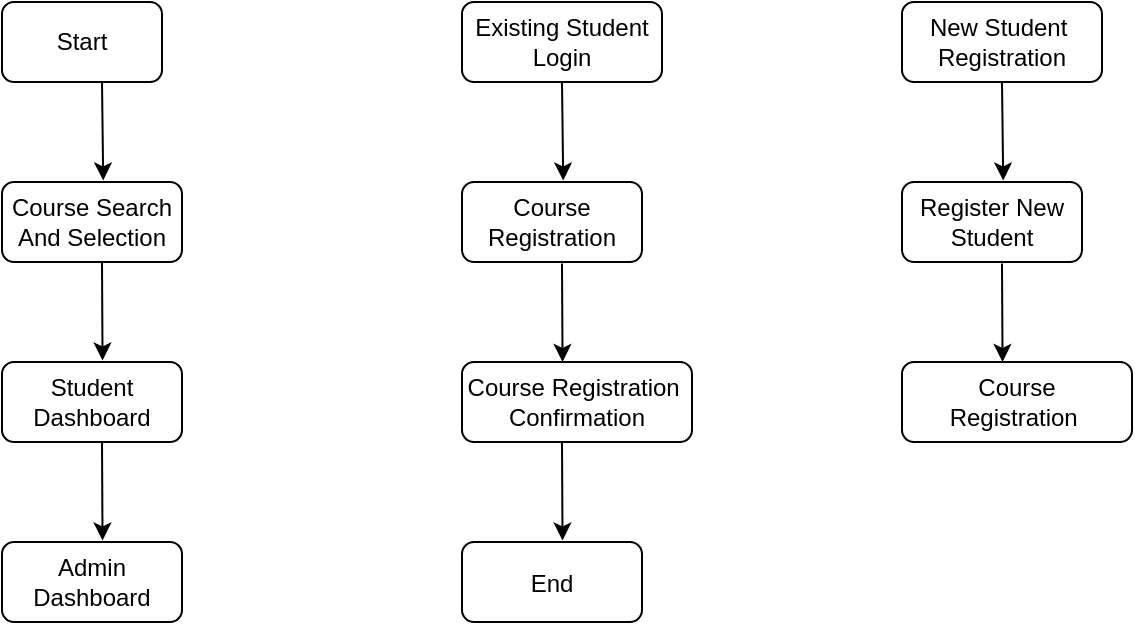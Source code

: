 <mxfile version="21.6.5" type="device">
  <diagram id="C5RBs43oDa-KdzZeNtuy" name="Page-1">
    <mxGraphModel dx="630" dy="325" grid="1" gridSize="10" guides="1" tooltips="1" connect="1" arrows="1" fold="1" page="1" pageScale="1" pageWidth="827" pageHeight="1169" math="0" shadow="0">
      <root>
        <mxCell id="WIyWlLk6GJQsqaUBKTNV-0" />
        <mxCell id="WIyWlLk6GJQsqaUBKTNV-1" parent="WIyWlLk6GJQsqaUBKTNV-0" />
        <mxCell id="85E36SBKjhuy2rwinNA7-0" value="Start" style="rounded=1;whiteSpace=wrap;html=1;" parent="WIyWlLk6GJQsqaUBKTNV-1" vertex="1">
          <mxGeometry x="70" y="80" width="80" height="40" as="geometry" />
        </mxCell>
        <mxCell id="85E36SBKjhuy2rwinNA7-1" value="Course Search And Selection" style="rounded=1;whiteSpace=wrap;html=1;" parent="WIyWlLk6GJQsqaUBKTNV-1" vertex="1">
          <mxGeometry x="70" y="170" width="90" height="40" as="geometry" />
        </mxCell>
        <mxCell id="85E36SBKjhuy2rwinNA7-4" value="" style="endArrow=classic;html=1;rounded=0;entryX=0.554;entryY=-0.019;entryDx=0;entryDy=0;entryPerimeter=0;" parent="WIyWlLk6GJQsqaUBKTNV-1" edge="1">
          <mxGeometry width="50" height="50" relative="1" as="geometry">
            <mxPoint x="119.998" y="120.0" as="sourcePoint" />
            <mxPoint x="120.61" y="169.24" as="targetPoint" />
          </mxGeometry>
        </mxCell>
        <mxCell id="85E36SBKjhuy2rwinNA7-7" value="" style="endArrow=classic;html=1;rounded=0;entryX=0.554;entryY=-0.019;entryDx=0;entryDy=0;entryPerimeter=0;exitX=0.5;exitY=1;exitDx=0;exitDy=0;" parent="WIyWlLk6GJQsqaUBKTNV-1" edge="1">
          <mxGeometry width="50" height="50" relative="1" as="geometry">
            <mxPoint x="120.0" y="210" as="sourcePoint" />
            <mxPoint x="120.27" y="259.24" as="targetPoint" />
          </mxGeometry>
        </mxCell>
        <mxCell id="85E36SBKjhuy2rwinNA7-8" value="Student Dashboard" style="rounded=1;whiteSpace=wrap;html=1;" parent="WIyWlLk6GJQsqaUBKTNV-1" vertex="1">
          <mxGeometry x="70" y="260" width="90" height="40" as="geometry" />
        </mxCell>
        <mxCell id="85E36SBKjhuy2rwinNA7-9" value="" style="endArrow=classic;html=1;rounded=0;entryX=0.554;entryY=-0.019;entryDx=0;entryDy=0;entryPerimeter=0;exitX=0.5;exitY=1;exitDx=0;exitDy=0;" parent="WIyWlLk6GJQsqaUBKTNV-1" edge="1">
          <mxGeometry width="50" height="50" relative="1" as="geometry">
            <mxPoint x="120.0" y="300" as="sourcePoint" />
            <mxPoint x="120.27" y="349.24" as="targetPoint" />
          </mxGeometry>
        </mxCell>
        <mxCell id="85E36SBKjhuy2rwinNA7-10" value="Admin Dashboard" style="rounded=1;whiteSpace=wrap;html=1;" parent="WIyWlLk6GJQsqaUBKTNV-1" vertex="1">
          <mxGeometry x="70" y="350" width="90" height="40" as="geometry" />
        </mxCell>
        <mxCell id="85E36SBKjhuy2rwinNA7-11" value="Existing Student Login" style="rounded=1;whiteSpace=wrap;html=1;" parent="WIyWlLk6GJQsqaUBKTNV-1" vertex="1">
          <mxGeometry x="300" y="80" width="100" height="40" as="geometry" />
        </mxCell>
        <mxCell id="85E36SBKjhuy2rwinNA7-12" value="Course Registration " style="rounded=1;whiteSpace=wrap;html=1;" parent="WIyWlLk6GJQsqaUBKTNV-1" vertex="1">
          <mxGeometry x="300" y="170" width="90" height="40" as="geometry" />
        </mxCell>
        <mxCell id="85E36SBKjhuy2rwinNA7-13" value="" style="endArrow=classic;html=1;rounded=0;entryX=0.554;entryY=-0.019;entryDx=0;entryDy=0;entryPerimeter=0;" parent="WIyWlLk6GJQsqaUBKTNV-1" edge="1">
          <mxGeometry width="50" height="50" relative="1" as="geometry">
            <mxPoint x="349.998" y="120.0" as="sourcePoint" />
            <mxPoint x="350.61" y="169.24" as="targetPoint" />
          </mxGeometry>
        </mxCell>
        <mxCell id="85E36SBKjhuy2rwinNA7-14" value="Course Registration&amp;nbsp;&lt;br&gt;Confirmation" style="rounded=1;whiteSpace=wrap;html=1;" parent="WIyWlLk6GJQsqaUBKTNV-1" vertex="1">
          <mxGeometry x="300" y="260" width="115" height="40" as="geometry" />
        </mxCell>
        <mxCell id="85E36SBKjhuy2rwinNA7-15" value="" style="endArrow=classic;html=1;rounded=0;entryX=0.554;entryY=-0.019;entryDx=0;entryDy=0;entryPerimeter=0;exitX=0.5;exitY=1;exitDx=0;exitDy=0;" parent="WIyWlLk6GJQsqaUBKTNV-1" edge="1">
          <mxGeometry width="50" height="50" relative="1" as="geometry">
            <mxPoint x="350.0" y="210.76" as="sourcePoint" />
            <mxPoint x="350.27" y="260.0" as="targetPoint" />
          </mxGeometry>
        </mxCell>
        <mxCell id="85E36SBKjhuy2rwinNA7-16" value="" style="endArrow=classic;html=1;rounded=0;entryX=0.554;entryY=-0.019;entryDx=0;entryDy=0;entryPerimeter=0;exitX=0.5;exitY=1;exitDx=0;exitDy=0;" parent="WIyWlLk6GJQsqaUBKTNV-1" edge="1">
          <mxGeometry width="50" height="50" relative="1" as="geometry">
            <mxPoint x="350.0" y="300" as="sourcePoint" />
            <mxPoint x="350.27" y="349.24" as="targetPoint" />
          </mxGeometry>
        </mxCell>
        <mxCell id="85E36SBKjhuy2rwinNA7-17" value="End&lt;span style=&quot;color: rgb(255, 255, 255); font-family: &amp;quot;Söhne Mono&amp;quot;, Monaco, &amp;quot;Andale Mono&amp;quot;, &amp;quot;Ubuntu Mono&amp;quot;, monospace; font-size: 14px; text-align: left; background-color: rgb(0, 0, 0);&quot;&gt; &lt;/span&gt;" style="rounded=1;whiteSpace=wrap;html=1;" parent="WIyWlLk6GJQsqaUBKTNV-1" vertex="1">
          <mxGeometry x="300" y="350" width="90" height="40" as="geometry" />
        </mxCell>
        <mxCell id="85E36SBKjhuy2rwinNA7-21" value="New Student&amp;nbsp;&lt;br&gt;Registration" style="rounded=1;whiteSpace=wrap;html=1;" parent="WIyWlLk6GJQsqaUBKTNV-1" vertex="1">
          <mxGeometry x="520" y="80" width="100" height="40" as="geometry" />
        </mxCell>
        <mxCell id="85E36SBKjhuy2rwinNA7-22" value=" Register New&lt;br&gt;Student" style="rounded=1;whiteSpace=wrap;html=1;" parent="WIyWlLk6GJQsqaUBKTNV-1" vertex="1">
          <mxGeometry x="520" y="170" width="90" height="40" as="geometry" />
        </mxCell>
        <mxCell id="85E36SBKjhuy2rwinNA7-23" value="" style="endArrow=classic;html=1;rounded=0;entryX=0.554;entryY=-0.019;entryDx=0;entryDy=0;entryPerimeter=0;" parent="WIyWlLk6GJQsqaUBKTNV-1" edge="1">
          <mxGeometry width="50" height="50" relative="1" as="geometry">
            <mxPoint x="569.998" y="120.0" as="sourcePoint" />
            <mxPoint x="570.61" y="169.24" as="targetPoint" />
          </mxGeometry>
        </mxCell>
        <mxCell id="85E36SBKjhuy2rwinNA7-24" value="Course &lt;br&gt;Registration&amp;nbsp;&lt;br&gt;" style="rounded=1;whiteSpace=wrap;html=1;" parent="WIyWlLk6GJQsqaUBKTNV-1" vertex="1">
          <mxGeometry x="520" y="260" width="115" height="40" as="geometry" />
        </mxCell>
        <mxCell id="85E36SBKjhuy2rwinNA7-25" value="" style="endArrow=classic;html=1;rounded=0;entryX=0.554;entryY=-0.019;entryDx=0;entryDy=0;entryPerimeter=0;exitX=0.5;exitY=1;exitDx=0;exitDy=0;" parent="WIyWlLk6GJQsqaUBKTNV-1" edge="1">
          <mxGeometry width="50" height="50" relative="1" as="geometry">
            <mxPoint x="570.0" y="210.76" as="sourcePoint" />
            <mxPoint x="570.27" y="260.0" as="targetPoint" />
          </mxGeometry>
        </mxCell>
      </root>
    </mxGraphModel>
  </diagram>
</mxfile>
